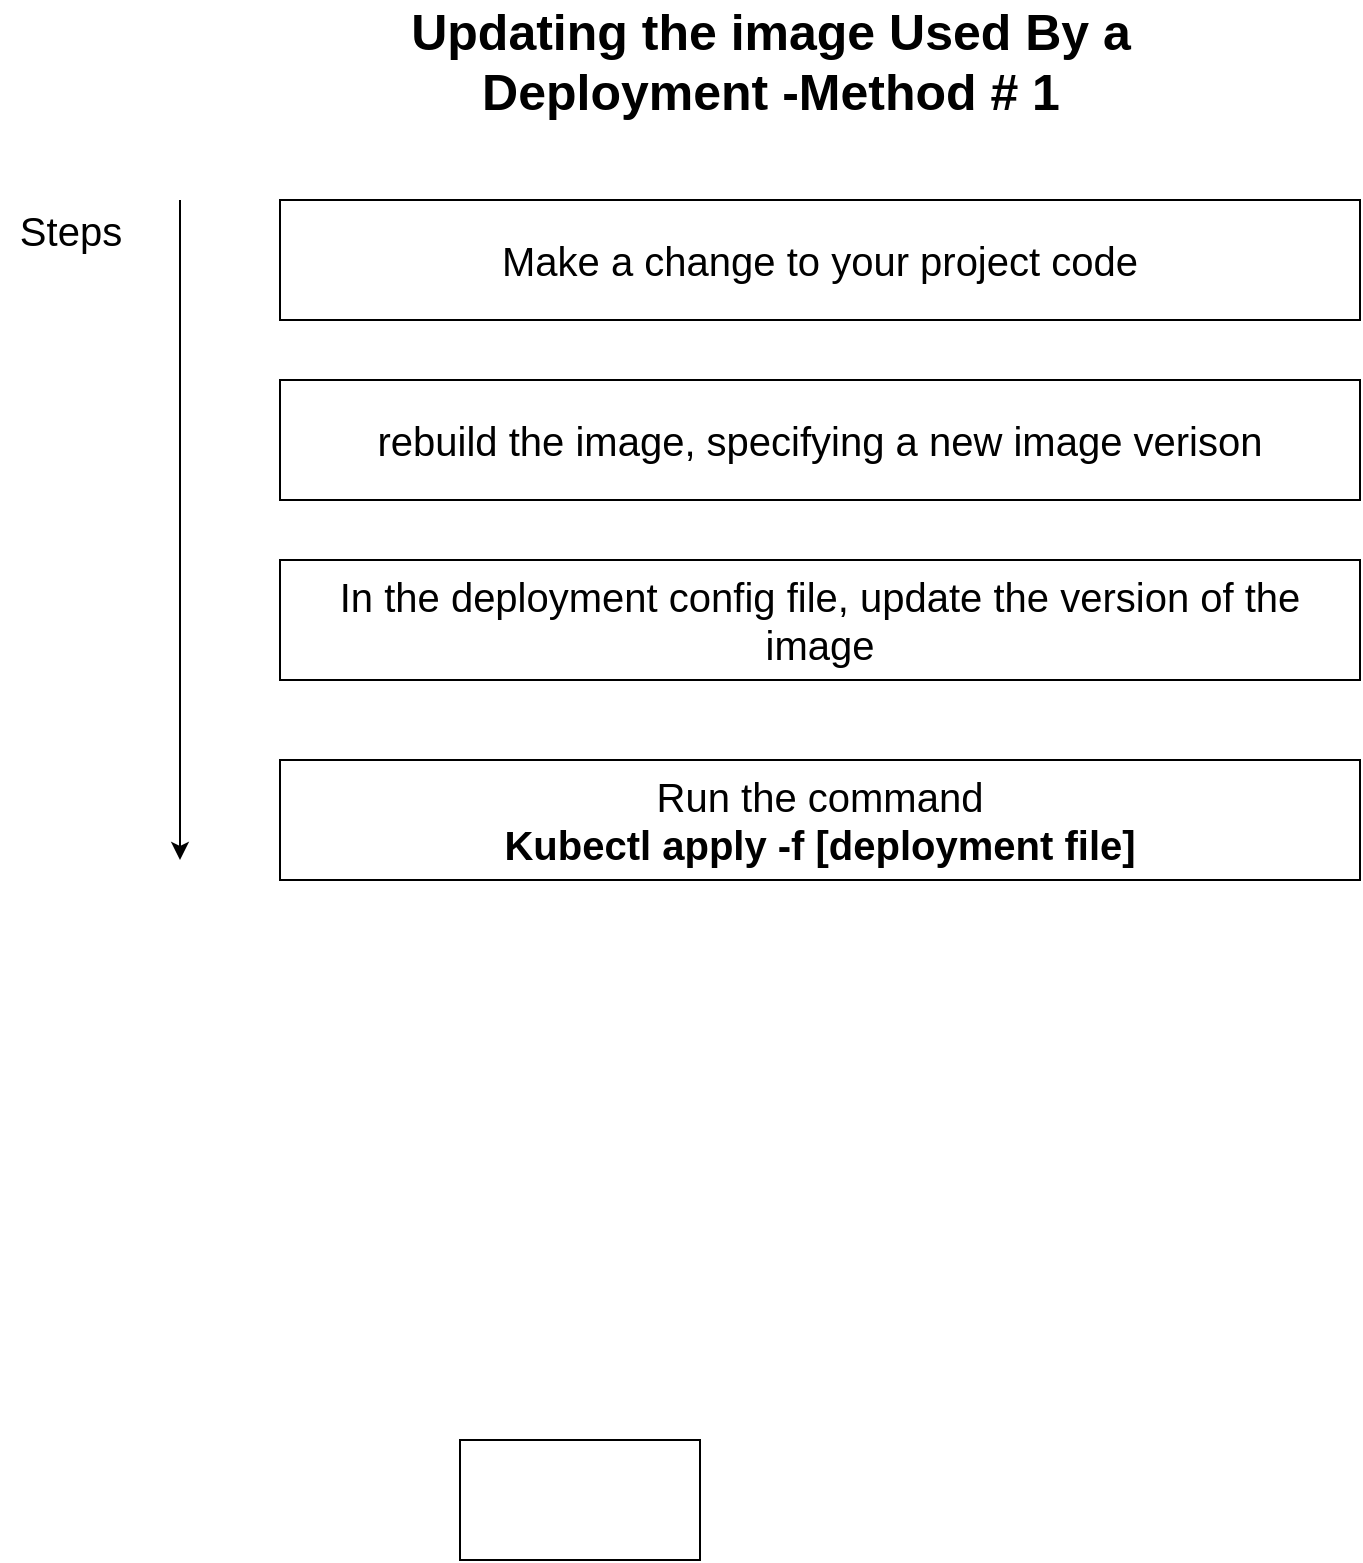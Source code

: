 <mxfile version="14.5.10" type="github" pages="2">
  <diagram id="oAe-mXcNQC-P1OVYjn-o" name="Method1">
    <mxGraphModel dx="826" dy="1700" grid="1" gridSize="10" guides="1" tooltips="1" connect="1" arrows="1" fold="1" page="1" pageScale="1" pageWidth="850" pageHeight="1100" math="0" shadow="0">
      <root>
        <mxCell id="0" />
        <mxCell id="1" parent="0" />
        <mxCell id="k2x_sUXeTvUefhEuredL-1" value="" style="rounded=0;whiteSpace=wrap;html=1;" vertex="1" parent="1">
          <mxGeometry x="240" y="810" width="120" height="60" as="geometry" />
        </mxCell>
        <mxCell id="k2x_sUXeTvUefhEuredL-3" value="&lt;span style=&quot;font-size: 20px&quot;&gt;Make a change to your project code&lt;/span&gt;" style="rounded=0;whiteSpace=wrap;html=1;" vertex="1" parent="1">
          <mxGeometry x="150" y="190" width="540" height="60" as="geometry" />
        </mxCell>
        <mxCell id="k2x_sUXeTvUefhEuredL-4" value="rebuild the image, specifying a new image verison&lt;br style=&quot;font-size: 20px;&quot;&gt;" style="rounded=0;whiteSpace=wrap;html=1;fontSize=20;" vertex="1" parent="1">
          <mxGeometry x="150" y="280" width="540" height="60" as="geometry" />
        </mxCell>
        <mxCell id="k2x_sUXeTvUefhEuredL-5" value="&lt;font style=&quot;font-size: 20px&quot;&gt;In the deployment config file, update the version of the image&lt;/font&gt;" style="rounded=0;whiteSpace=wrap;html=1;" vertex="1" parent="1">
          <mxGeometry x="150" y="370" width="540" height="60" as="geometry" />
        </mxCell>
        <mxCell id="k2x_sUXeTvUefhEuredL-9" value="Run the command&lt;b&gt;&lt;br&gt;Kubectl apply -f [deployment file]&lt;/b&gt;" style="rounded=0;whiteSpace=wrap;html=1;fontSize=20;" vertex="1" parent="1">
          <mxGeometry x="150" y="470" width="540" height="60" as="geometry" />
        </mxCell>
        <mxCell id="k2x_sUXeTvUefhEuredL-10" value="&lt;font style=&quot;font-size: 25px&quot;&gt;Updating the image Used By a &lt;br&gt;Deployment -Method # 1&lt;/font&gt;" style="text;html=1;align=center;verticalAlign=middle;resizable=0;points=[];autosize=1;strokeColor=none;strokeWidth=4;fontStyle=1" vertex="1" parent="1">
          <mxGeometry x="205" y="100" width="380" height="40" as="geometry" />
        </mxCell>
        <mxCell id="k2x_sUXeTvUefhEuredL-12" value="Steps" style="text;html=1;align=center;verticalAlign=middle;resizable=0;points=[];autosize=1;strokeColor=none;fontSize=20;" vertex="1" parent="1">
          <mxGeometry x="10" y="190" width="70" height="30" as="geometry" />
        </mxCell>
        <mxCell id="k2x_sUXeTvUefhEuredL-14" value="" style="endArrow=classic;html=1;fontSize=20;" edge="1" parent="1">
          <mxGeometry width="50" height="50" relative="1" as="geometry">
            <mxPoint x="100" y="190" as="sourcePoint" />
            <mxPoint x="100" y="520" as="targetPoint" />
            <Array as="points">
              <mxPoint x="100" y="280" />
            </Array>
          </mxGeometry>
        </mxCell>
      </root>
    </mxGraphModel>
  </diagram>
  <diagram id="dftZ8CmbnAzK38Dho8s9" name="Page-2">
    <mxGraphModel dx="1186" dy="707" grid="1" gridSize="10" guides="1" tooltips="1" connect="1" arrows="1" fold="1" page="1" pageScale="1" pageWidth="850" pageHeight="1100" math="0" shadow="0">
      <root>
        <mxCell id="X3LMXi0qhIfStlbgptdv-0" />
        <mxCell id="X3LMXi0qhIfStlbgptdv-1" parent="X3LMXi0qhIfStlbgptdv-0" />
        <mxCell id="X3LMXi0qhIfStlbgptdv-2" value="The Deployment must be using the &#39;latest&#39; tag in the pod Spec Section" style="rounded=0;whiteSpace=wrap;html=1;fontSize=20;strokeWidth=4;fontStyle=0" vertex="1" parent="X3LMXi0qhIfStlbgptdv-1">
          <mxGeometry x="120" y="270" width="670" height="60" as="geometry" />
        </mxCell>
        <mxCell id="X3LMXi0qhIfStlbgptdv-3" value="Make an update to your code" style="rounded=0;whiteSpace=wrap;html=1;fontSize=20;strokeWidth=4;" vertex="1" parent="X3LMXi0qhIfStlbgptdv-1">
          <mxGeometry x="120" y="380" width="660" height="60" as="geometry" />
        </mxCell>
        <mxCell id="X3LMXi0qhIfStlbgptdv-4" value="Build the image&amp;nbsp;" style="rounded=0;whiteSpace=wrap;html=1;fontSize=20;strokeWidth=4;" vertex="1" parent="X3LMXi0qhIfStlbgptdv-1">
          <mxGeometry x="120" y="500" width="660" height="60" as="geometry" />
        </mxCell>
        <mxCell id="X3LMXi0qhIfStlbgptdv-5" value="Push the image to docker hub" style="rounded=0;whiteSpace=wrap;html=1;fontSize=20;strokeWidth=4;" vertex="1" parent="X3LMXi0qhIfStlbgptdv-1">
          <mxGeometry x="120" y="610" width="660" height="60" as="geometry" />
        </mxCell>
        <mxCell id="X3LMXi0qhIfStlbgptdv-7" value="Updating the image used by a deployment -Method # 2" style="text;html=1;align=center;verticalAlign=middle;resizable=0;points=[];autosize=1;strokeColor=none;fontSize=24;fontStyle=1" vertex="1" parent="X3LMXi0qhIfStlbgptdv-1">
          <mxGeometry x="25" y="185" width="640" height="30" as="geometry" />
        </mxCell>
        <mxCell id="X3LMXi0qhIfStlbgptdv-11" value="Run the command&lt;br&gt;&lt;b&gt;Kubectl rollout restart deployment [deployment file]&lt;/b&gt;" style="rounded=0;whiteSpace=wrap;html=1;fontSize=24;strokeWidth=4;" vertex="1" parent="X3LMXi0qhIfStlbgptdv-1">
          <mxGeometry x="120" y="720" width="660" height="60" as="geometry" />
        </mxCell>
        <mxCell id="X3LMXi0qhIfStlbgptdv-12" value="Steps" style="text;html=1;align=center;verticalAlign=middle;resizable=0;points=[];autosize=1;strokeColor=none;fontSize=24;" vertex="1" parent="X3LMXi0qhIfStlbgptdv-1">
          <mxGeometry y="270" width="80" height="30" as="geometry" />
        </mxCell>
        <mxCell id="X3LMXi0qhIfStlbgptdv-13" value="" style="line;strokeWidth=2;direction=south;html=1;fontSize=24;" vertex="1" parent="X3LMXi0qhIfStlbgptdv-1">
          <mxGeometry x="80" y="270" width="10" height="500" as="geometry" />
        </mxCell>
      </root>
    </mxGraphModel>
  </diagram>
</mxfile>
